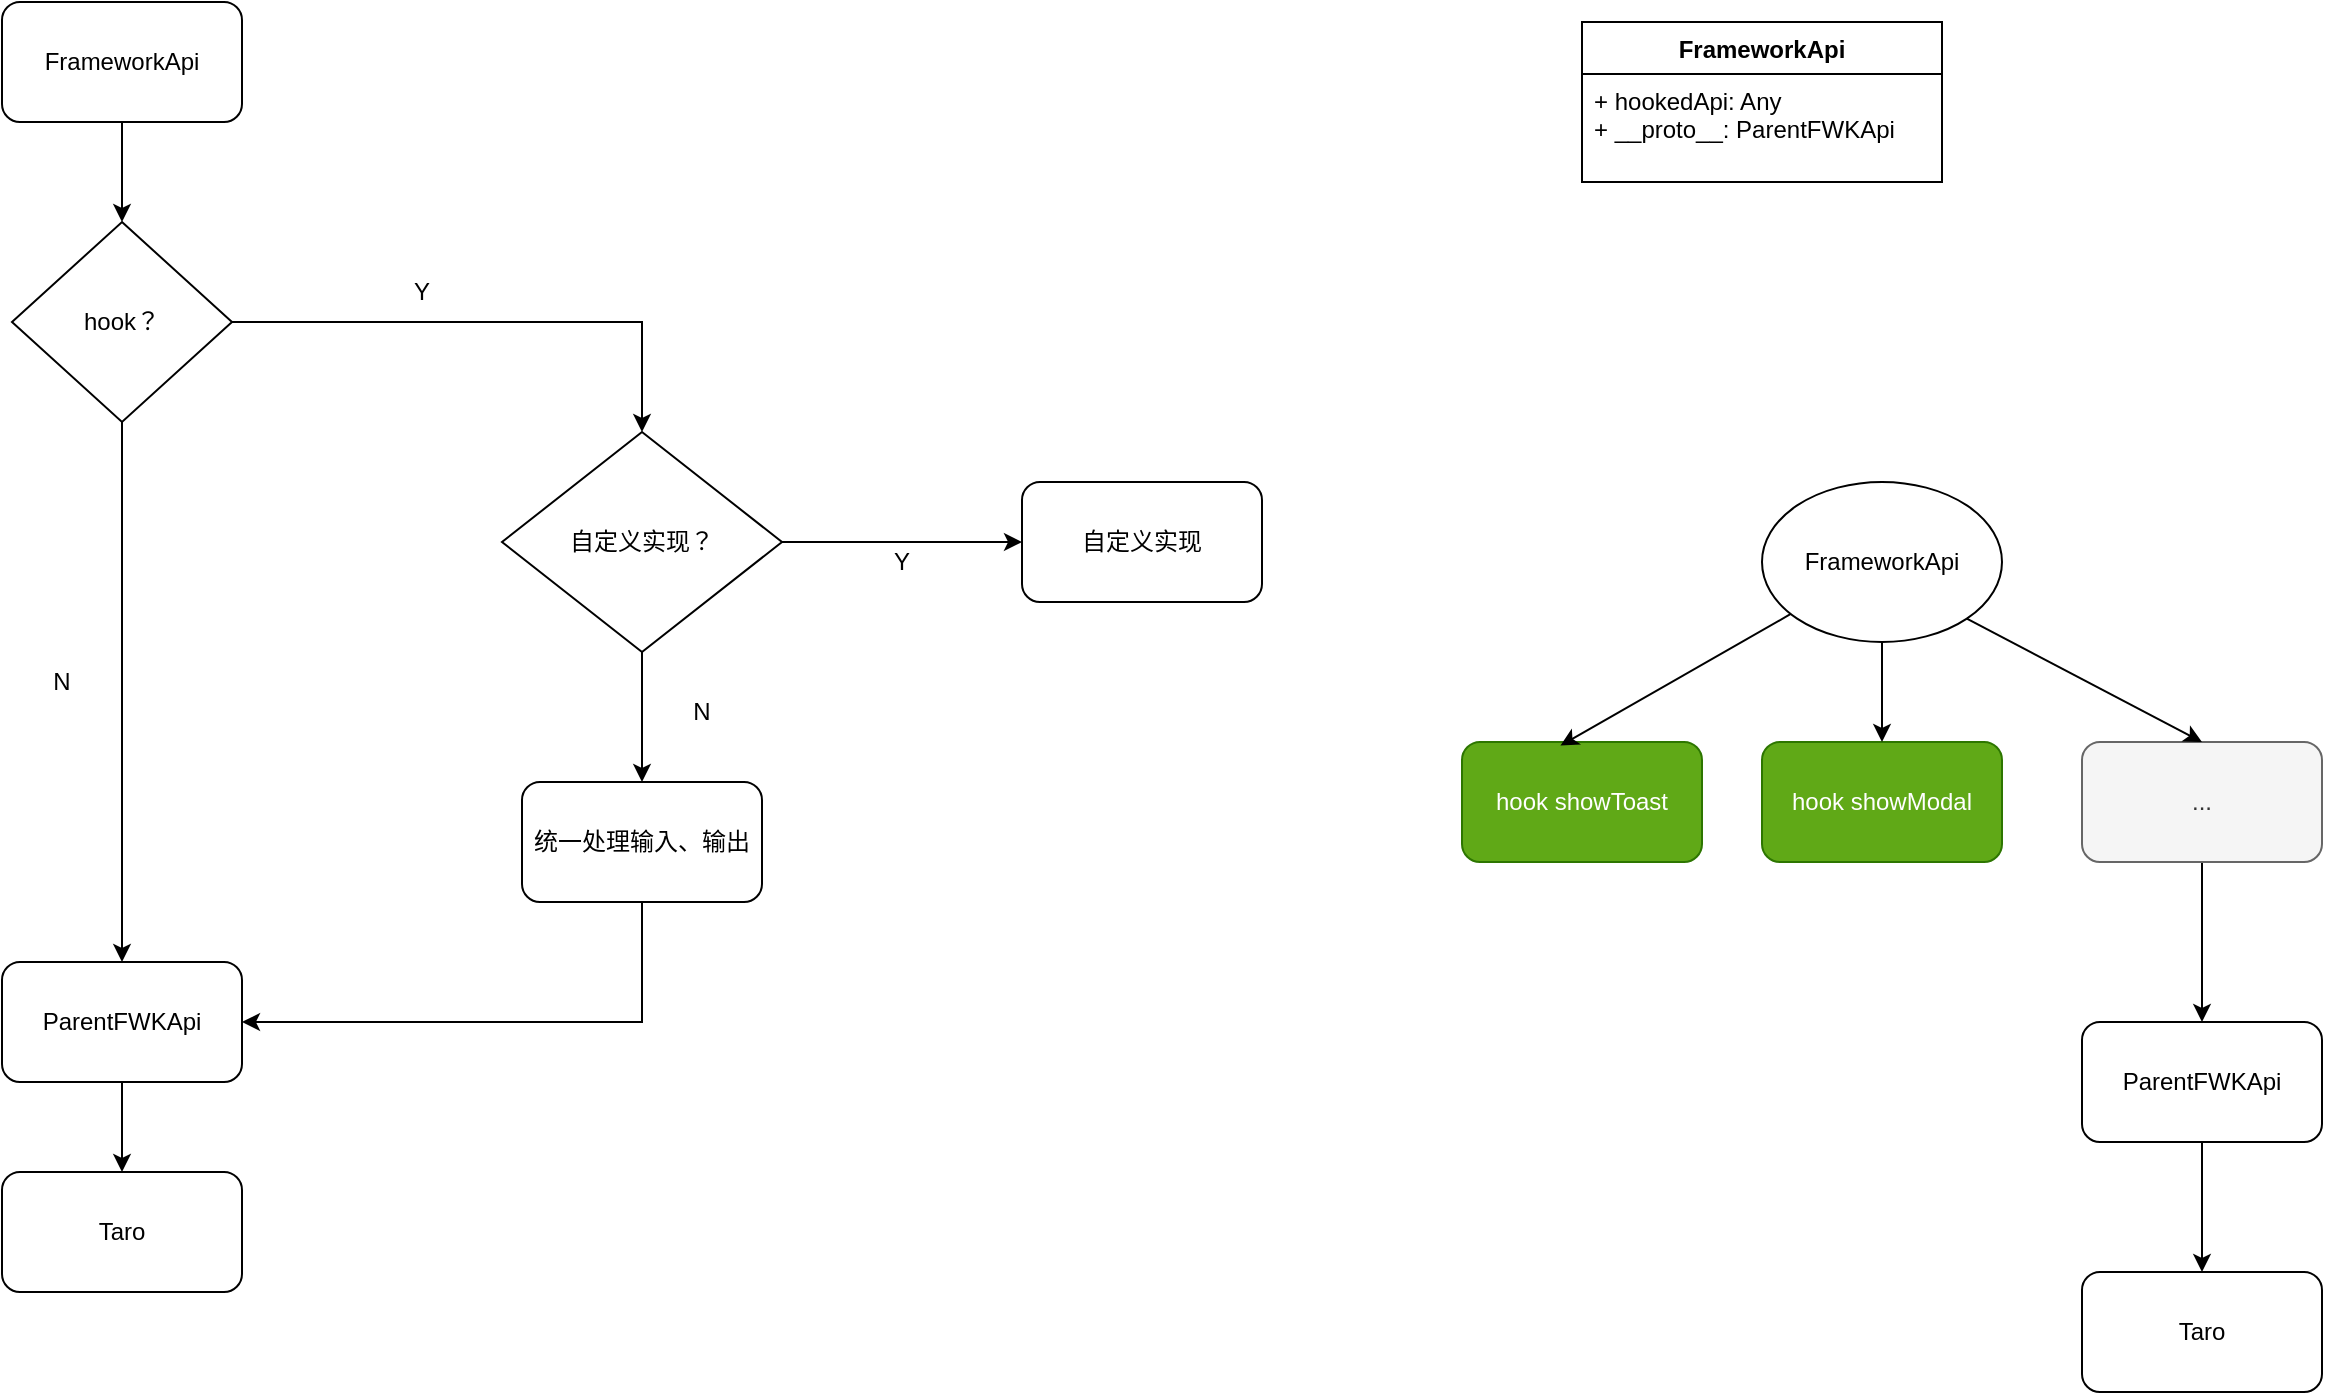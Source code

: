 <mxfile version="16.6.4" type="github">
  <diagram id="3oodgtNNZpfkS5er5Fbg" name="Page-1">
    <mxGraphModel dx="1550" dy="835" grid="1" gridSize="10" guides="1" tooltips="1" connect="1" arrows="1" fold="1" page="1" pageScale="1" pageWidth="1654" pageHeight="2336" math="0" shadow="0">
      <root>
        <mxCell id="0" />
        <mxCell id="1" parent="0" />
        <mxCell id="r0goQ1Xj1bO1NxsuIZUz-6" style="edgeStyle=orthogonalEdgeStyle;rounded=0;orthogonalLoop=1;jettySize=auto;html=1;" parent="1" source="r0goQ1Xj1bO1NxsuIZUz-1" target="r0goQ1Xj1bO1NxsuIZUz-5" edge="1">
          <mxGeometry relative="1" as="geometry" />
        </mxCell>
        <mxCell id="r0goQ1Xj1bO1NxsuIZUz-1" value="FrameworkApi" style="rounded=1;whiteSpace=wrap;html=1;" parent="1" vertex="1">
          <mxGeometry x="290" y="130" width="120" height="60" as="geometry" />
        </mxCell>
        <mxCell id="prZXo8oR9yBVcMTpnjZy-2" value="" style="edgeStyle=orthogonalEdgeStyle;rounded=0;orthogonalLoop=1;jettySize=auto;html=1;" edge="1" parent="1" source="r0goQ1Xj1bO1NxsuIZUz-2" target="prZXo8oR9yBVcMTpnjZy-1">
          <mxGeometry relative="1" as="geometry" />
        </mxCell>
        <mxCell id="r0goQ1Xj1bO1NxsuIZUz-2" value="ParentFWKApi" style="rounded=1;whiteSpace=wrap;html=1;" parent="1" vertex="1">
          <mxGeometry x="290" y="610" width="120" height="60" as="geometry" />
        </mxCell>
        <mxCell id="r0goQ1Xj1bO1NxsuIZUz-7" style="edgeStyle=orthogonalEdgeStyle;rounded=0;orthogonalLoop=1;jettySize=auto;html=1;exitX=0.5;exitY=1;exitDx=0;exitDy=0;entryX=0.5;entryY=0;entryDx=0;entryDy=0;" parent="1" source="r0goQ1Xj1bO1NxsuIZUz-5" target="r0goQ1Xj1bO1NxsuIZUz-2" edge="1">
          <mxGeometry relative="1" as="geometry" />
        </mxCell>
        <mxCell id="r0goQ1Xj1bO1NxsuIZUz-30" style="edgeStyle=orthogonalEdgeStyle;rounded=0;orthogonalLoop=1;jettySize=auto;html=1;exitX=1;exitY=0.5;exitDx=0;exitDy=0;entryX=0.5;entryY=0;entryDx=0;entryDy=0;" parent="1" source="r0goQ1Xj1bO1NxsuIZUz-5" target="r0goQ1Xj1bO1NxsuIZUz-9" edge="1">
          <mxGeometry relative="1" as="geometry" />
        </mxCell>
        <mxCell id="r0goQ1Xj1bO1NxsuIZUz-5" value="hook？" style="rhombus;whiteSpace=wrap;html=1;" parent="1" vertex="1">
          <mxGeometry x="295" y="240" width="110" height="100" as="geometry" />
        </mxCell>
        <mxCell id="r0goQ1Xj1bO1NxsuIZUz-13" style="edgeStyle=orthogonalEdgeStyle;rounded=0;orthogonalLoop=1;jettySize=auto;html=1;exitX=1;exitY=0.5;exitDx=0;exitDy=0;entryX=0;entryY=0.5;entryDx=0;entryDy=0;" parent="1" source="r0goQ1Xj1bO1NxsuIZUz-9" target="r0goQ1Xj1bO1NxsuIZUz-12" edge="1">
          <mxGeometry relative="1" as="geometry" />
        </mxCell>
        <mxCell id="r0goQ1Xj1bO1NxsuIZUz-27" style="edgeStyle=orthogonalEdgeStyle;rounded=0;orthogonalLoop=1;jettySize=auto;html=1;exitX=0.5;exitY=1;exitDx=0;exitDy=0;" parent="1" source="r0goQ1Xj1bO1NxsuIZUz-9" target="r0goQ1Xj1bO1NxsuIZUz-26" edge="1">
          <mxGeometry relative="1" as="geometry" />
        </mxCell>
        <mxCell id="r0goQ1Xj1bO1NxsuIZUz-9" value="自定义实现？" style="rhombus;whiteSpace=wrap;html=1;" parent="1" vertex="1">
          <mxGeometry x="540" y="345" width="140" height="110" as="geometry" />
        </mxCell>
        <mxCell id="r0goQ1Xj1bO1NxsuIZUz-12" value="自定义实现" style="rounded=1;whiteSpace=wrap;html=1;" parent="1" vertex="1">
          <mxGeometry x="800" y="370" width="120" height="60" as="geometry" />
        </mxCell>
        <mxCell id="r0goQ1Xj1bO1NxsuIZUz-18" value="FrameworkApi" style="swimlane;fontStyle=1;align=center;verticalAlign=top;childLayout=stackLayout;horizontal=1;startSize=26;horizontalStack=0;resizeParent=1;resizeParentMax=0;resizeLast=0;collapsible=1;marginBottom=0;" parent="1" vertex="1">
          <mxGeometry x="1080" y="140" width="180" height="80" as="geometry" />
        </mxCell>
        <mxCell id="r0goQ1Xj1bO1NxsuIZUz-19" value="+ hookedApi: Any&#xa;+ __proto__: ParentFWKApi" style="text;strokeColor=none;fillColor=none;align=left;verticalAlign=top;spacingLeft=4;spacingRight=4;overflow=hidden;rotatable=0;points=[[0,0.5],[1,0.5]];portConstraint=eastwest;" parent="r0goQ1Xj1bO1NxsuIZUz-18" vertex="1">
          <mxGeometry y="26" width="180" height="54" as="geometry" />
        </mxCell>
        <mxCell id="r0goQ1Xj1bO1NxsuIZUz-29" style="edgeStyle=orthogonalEdgeStyle;rounded=0;orthogonalLoop=1;jettySize=auto;html=1;exitX=0.5;exitY=1;exitDx=0;exitDy=0;entryX=1;entryY=0.5;entryDx=0;entryDy=0;" parent="1" source="r0goQ1Xj1bO1NxsuIZUz-26" target="r0goQ1Xj1bO1NxsuIZUz-2" edge="1">
          <mxGeometry relative="1" as="geometry" />
        </mxCell>
        <mxCell id="r0goQ1Xj1bO1NxsuIZUz-26" value="统一处理输入、输出" style="rounded=1;whiteSpace=wrap;html=1;" parent="1" vertex="1">
          <mxGeometry x="550" y="520" width="120" height="60" as="geometry" />
        </mxCell>
        <mxCell id="r0goQ1Xj1bO1NxsuIZUz-32" value="&lt;span&gt;FrameworkApi&lt;/span&gt;" style="ellipse;whiteSpace=wrap;html=1;" parent="1" vertex="1">
          <mxGeometry x="1170" y="370" width="120" height="80" as="geometry" />
        </mxCell>
        <mxCell id="r0goQ1Xj1bO1NxsuIZUz-34" value="hook showToast" style="rounded=1;whiteSpace=wrap;html=1;fillColor=#60a917;strokeColor=#2D7600;fontColor=#ffffff;" parent="1" vertex="1">
          <mxGeometry x="1020" y="500" width="120" height="60" as="geometry" />
        </mxCell>
        <mxCell id="r0goQ1Xj1bO1NxsuIZUz-35" value="hook showModal" style="rounded=1;whiteSpace=wrap;html=1;fillColor=#60a917;strokeColor=#2D7600;fontColor=#ffffff;" parent="1" vertex="1">
          <mxGeometry x="1170" y="500" width="120" height="60" as="geometry" />
        </mxCell>
        <mxCell id="r0goQ1Xj1bO1NxsuIZUz-37" value="" style="endArrow=classic;html=1;rounded=0;entryX=0.41;entryY=0.03;entryDx=0;entryDy=0;entryPerimeter=0;" parent="1" source="r0goQ1Xj1bO1NxsuIZUz-32" target="r0goQ1Xj1bO1NxsuIZUz-34" edge="1">
          <mxGeometry width="50" height="50" relative="1" as="geometry">
            <mxPoint x="860" y="410" as="sourcePoint" />
            <mxPoint x="910" y="360" as="targetPoint" />
          </mxGeometry>
        </mxCell>
        <mxCell id="r0goQ1Xj1bO1NxsuIZUz-38" value="" style="endArrow=classic;html=1;rounded=0;exitX=0.5;exitY=1;exitDx=0;exitDy=0;entryX=0.5;entryY=0;entryDx=0;entryDy=0;" parent="1" source="r0goQ1Xj1bO1NxsuIZUz-32" target="r0goQ1Xj1bO1NxsuIZUz-35" edge="1">
          <mxGeometry width="50" height="50" relative="1" as="geometry">
            <mxPoint x="860" y="410" as="sourcePoint" />
            <mxPoint x="910" y="360" as="targetPoint" />
          </mxGeometry>
        </mxCell>
        <mxCell id="r0goQ1Xj1bO1NxsuIZUz-43" style="edgeStyle=orthogonalEdgeStyle;rounded=0;orthogonalLoop=1;jettySize=auto;html=1;exitX=0.5;exitY=1;exitDx=0;exitDy=0;entryX=0.5;entryY=0;entryDx=0;entryDy=0;" parent="1" source="r0goQ1Xj1bO1NxsuIZUz-39" target="r0goQ1Xj1bO1NxsuIZUz-40" edge="1">
          <mxGeometry relative="1" as="geometry" />
        </mxCell>
        <mxCell id="r0goQ1Xj1bO1NxsuIZUz-39" value="..." style="rounded=1;whiteSpace=wrap;html=1;fillColor=#f5f5f5;fontColor=#333333;strokeColor=#666666;" parent="1" vertex="1">
          <mxGeometry x="1330" y="500" width="120" height="60" as="geometry" />
        </mxCell>
        <mxCell id="prZXo8oR9yBVcMTpnjZy-4" value="" style="edgeStyle=orthogonalEdgeStyle;rounded=0;orthogonalLoop=1;jettySize=auto;html=1;" edge="1" parent="1" source="r0goQ1Xj1bO1NxsuIZUz-40" target="prZXo8oR9yBVcMTpnjZy-3">
          <mxGeometry relative="1" as="geometry" />
        </mxCell>
        <mxCell id="r0goQ1Xj1bO1NxsuIZUz-40" value="ParentFWKApi" style="rounded=1;whiteSpace=wrap;html=1;" parent="1" vertex="1">
          <mxGeometry x="1330" y="640" width="120" height="60" as="geometry" />
        </mxCell>
        <mxCell id="r0goQ1Xj1bO1NxsuIZUz-42" value="" style="endArrow=classic;html=1;rounded=0;exitX=1;exitY=1;exitDx=0;exitDy=0;entryX=0.5;entryY=0;entryDx=0;entryDy=0;" parent="1" source="r0goQ1Xj1bO1NxsuIZUz-32" target="r0goQ1Xj1bO1NxsuIZUz-39" edge="1">
          <mxGeometry width="50" height="50" relative="1" as="geometry">
            <mxPoint x="860" y="410" as="sourcePoint" />
            <mxPoint x="910" y="360" as="targetPoint" />
          </mxGeometry>
        </mxCell>
        <mxCell id="r0goQ1Xj1bO1NxsuIZUz-44" value="N" style="text;html=1;strokeColor=none;fillColor=none;align=center;verticalAlign=middle;whiteSpace=wrap;rounded=0;" parent="1" vertex="1">
          <mxGeometry x="290" y="455" width="60" height="30" as="geometry" />
        </mxCell>
        <mxCell id="r0goQ1Xj1bO1NxsuIZUz-45" value="Y" style="text;html=1;strokeColor=none;fillColor=none;align=center;verticalAlign=middle;whiteSpace=wrap;rounded=0;" parent="1" vertex="1">
          <mxGeometry x="470" y="260" width="60" height="30" as="geometry" />
        </mxCell>
        <mxCell id="r0goQ1Xj1bO1NxsuIZUz-46" value="Y" style="text;html=1;strokeColor=none;fillColor=none;align=center;verticalAlign=middle;whiteSpace=wrap;rounded=0;" parent="1" vertex="1">
          <mxGeometry x="710" y="395" width="60" height="30" as="geometry" />
        </mxCell>
        <mxCell id="r0goQ1Xj1bO1NxsuIZUz-47" value="N" style="text;html=1;strokeColor=none;fillColor=none;align=center;verticalAlign=middle;whiteSpace=wrap;rounded=0;" parent="1" vertex="1">
          <mxGeometry x="610" y="470" width="60" height="30" as="geometry" />
        </mxCell>
        <mxCell id="prZXo8oR9yBVcMTpnjZy-1" value="Taro" style="rounded=1;whiteSpace=wrap;html=1;" vertex="1" parent="1">
          <mxGeometry x="290" y="715" width="120" height="60" as="geometry" />
        </mxCell>
        <mxCell id="prZXo8oR9yBVcMTpnjZy-3" value="Taro" style="rounded=1;whiteSpace=wrap;html=1;" vertex="1" parent="1">
          <mxGeometry x="1330" y="765" width="120" height="60" as="geometry" />
        </mxCell>
      </root>
    </mxGraphModel>
  </diagram>
</mxfile>
